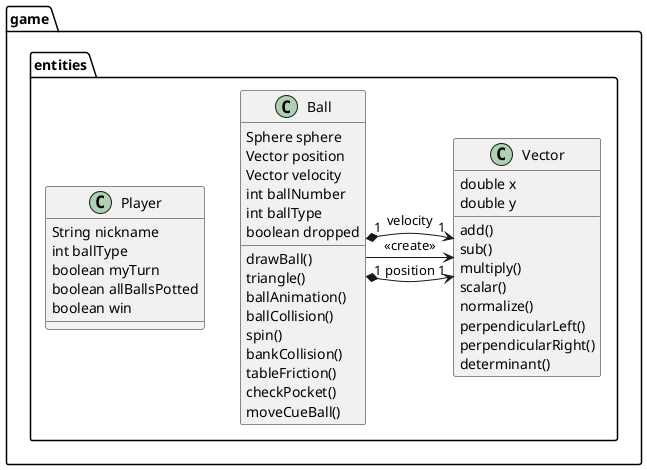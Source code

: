 @startuml entities

package game.entities {

  class Vector {
    double x
    double y
    add()
    sub()
    multiply()
    scalar()
    normalize()
    perpendicularLeft()
    perpendicularRight()
    determinant()
  }

  class Ball {
    Sphere sphere
    Vector position
    Vector velocity
    int ballNumber
    int ballType
    boolean dropped
    drawBall()
    triangle()
    ballAnimation()
    ballCollision()
    spin()
    bankCollision()
    tableFriction()
    checkPocket()
    moveCueBall()
  }

  class Player {
    String nickname
    int ballType
    boolean myTurn
    boolean allBallsPotted
    boolean win
  }

  Ball -> Vector: <<create>>
  Ball "1" *-> "1" Vector: position
  Ball "1" *-> "1" Vector: velocity

}

@enduml